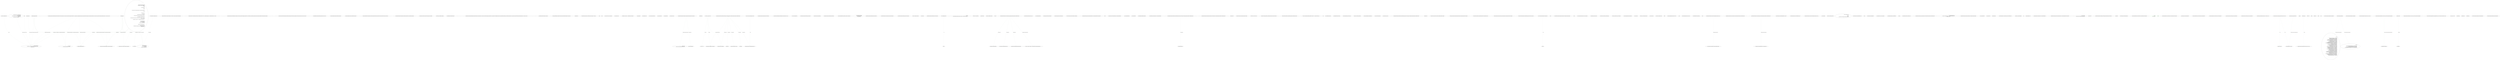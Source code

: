 digraph  {
n171 [label="Nancy.Diagnostics.DiagnosticsConfiguration", span=""];
n172 [label=diagnosticsRouteResolver, span=""];
n173 [label=serializer, span=""];
n0 [cluster="Nancy.Diagnostics.DiagnosticsHook.Enable(Nancy.Diagnostics.DiagnosticsConfiguration, Nancy.Bootstrapper.IPipelines, System.Collections.Generic.IEnumerable<Nancy.Diagnostics.IDiagnosticsProvider>, Nancy.IRootPathProvider, Nancy.Diagnostics.IRequestTracing, Nancy.Bootstrapper.NancyInternalConfiguration, Nancy.ModelBinding.IModelBinderLocator, System.Collections.Generic.IEnumerable<Nancy.Responses.Negotiation.IResponseProcessor>, Nancy.Culture.ICultureService)", label="Entry Nancy.Diagnostics.DiagnosticsHook.Enable(Nancy.Diagnostics.DiagnosticsConfiguration, Nancy.Bootstrapper.IPipelines, System.Collections.Generic.IEnumerable<Nancy.Diagnostics.IDiagnosticsProvider>, Nancy.IRootPathProvider, Nancy.Diagnostics.IRequestTracing, Nancy.Bootstrapper.NancyInternalConfiguration, Nancy.ModelBinding.IModelBinderLocator, System.Collections.Generic.IEnumerable<Nancy.Responses.Negotiation.IResponseProcessor>, Nancy.Culture.ICultureService)", span="29-29"];
n1 [cluster="Nancy.Diagnostics.DiagnosticsHook.Enable(Nancy.Diagnostics.DiagnosticsConfiguration, Nancy.Bootstrapper.IPipelines, System.Collections.Generic.IEnumerable<Nancy.Diagnostics.IDiagnosticsProvider>, Nancy.IRootPathProvider, Nancy.Diagnostics.IRequestTracing, Nancy.Bootstrapper.NancyInternalConfiguration, Nancy.ModelBinding.IModelBinderLocator, System.Collections.Generic.IEnumerable<Nancy.Responses.Negotiation.IResponseProcessor>, Nancy.Culture.ICultureService)", label="var diagnosticsModuleCatalog = new DiagnosticsModuleCatalog(providers, rootPathProvider, requestTracing, configuration, diagnosticsConfiguration)", span="31-31"];
n2 [cluster="Nancy.Diagnostics.DiagnosticsHook.Enable(Nancy.Diagnostics.DiagnosticsConfiguration, Nancy.Bootstrapper.IPipelines, System.Collections.Generic.IEnumerable<Nancy.Diagnostics.IDiagnosticsProvider>, Nancy.IRootPathProvider, Nancy.Diagnostics.IRequestTracing, Nancy.Bootstrapper.NancyInternalConfiguration, Nancy.ModelBinding.IModelBinderLocator, System.Collections.Generic.IEnumerable<Nancy.Responses.Negotiation.IResponseProcessor>, Nancy.Culture.ICultureService)", label="var diagnosticsRouteCache = new RouteCache(diagnosticsModuleCatalog, new DefaultNancyContextFactory(cultureService), new DefaultRouteSegmentExtractor(), new DefaultRouteDescriptionProvider(), cultureService)", span="33-33"];
n3 [cluster="Nancy.Diagnostics.DiagnosticsHook.Enable(Nancy.Diagnostics.DiagnosticsConfiguration, Nancy.Bootstrapper.IPipelines, System.Collections.Generic.IEnumerable<Nancy.Diagnostics.IDiagnosticsProvider>, Nancy.IRootPathProvider, Nancy.Diagnostics.IRequestTracing, Nancy.Bootstrapper.NancyInternalConfiguration, Nancy.ModelBinding.IModelBinderLocator, System.Collections.Generic.IEnumerable<Nancy.Responses.Negotiation.IResponseProcessor>, Nancy.Culture.ICultureService)", label="var diagnosticsRouteResolver = new DefaultRouteResolver(\r\n                diagnosticsModuleCatalog,\r\n                new DiagnosticsModuleBuilder(rootPathProvider, modelBinderLocator),\r\n                diagnosticsRouteCache,\r\n                new RouteResolverTrie(new TrieNodeFactory()))", span="35-39"];
n5 [cluster="Nancy.Diagnostics.DiagnosticsHook.Enable(Nancy.Diagnostics.DiagnosticsConfiguration, Nancy.Bootstrapper.IPipelines, System.Collections.Generic.IEnumerable<Nancy.Diagnostics.IDiagnosticsProvider>, Nancy.IRootPathProvider, Nancy.Diagnostics.IRequestTracing, Nancy.Bootstrapper.NancyInternalConfiguration, Nancy.ModelBinding.IModelBinderLocator, System.Collections.Generic.IEnumerable<Nancy.Responses.Negotiation.IResponseProcessor>, Nancy.Culture.ICultureService)", label="pipelines.BeforeRequest.AddItemToStartOfPipeline(\r\n                new PipelineItem<Func<NancyContext, Response>>(\r\n                    PipelineKey,\r\n                    ctx =>\r\n                    {\r\n                        if (!ctx.ControlPanelEnabled)\r\n                        {\r\n                            return null;\r\n                        }\r\n\r\n                        if (!ctx.Request.Path.StartsWith(diagnosticsConfiguration.Path, StringComparison.OrdinalIgnoreCase))\r\n                        {\r\n                            return null;\r\n                        }\r\n\r\n                        ctx.Items[ItemsKey] = true;\r\n\r\n                        var resourcePrefix =\r\n                            string.Concat(diagnosticsConfiguration.Path, ''/Resources/'');\r\n\r\n                        if (ctx.Request.Path.StartsWith(resourcePrefix, StringComparison.OrdinalIgnoreCase))\r\n                        {\r\n                            var resourceNamespace = ''Nancy.Diagnostics.Resources'';\r\n\r\n                            var path = Path.GetDirectoryName(ctx.Request.Url.Path.Replace(resourcePrefix, string.Empty)) ?? string.Empty;\r\n                            if (!string.IsNullOrEmpty(path))\r\n                            {\r\n                                resourceNamespace += string.Format(''.{0}'', path.Replace(Path.DirectorySeparatorChar, '.'));\r\n                            }\r\n\r\n                            return new EmbeddedFileResponse(\r\n                                typeof(DiagnosticsHook).Assembly,\r\n                                resourceNamespace,\r\n                                Path.GetFileName(ctx.Request.Url.Path));\r\n                        }\r\n\r\n                        RewriteDiagnosticsUrl(diagnosticsConfiguration, ctx);\r\n\r\n                        return diagnosticsConfiguration.Valid\r\n                                   ? ExecuteDiagnostics(ctx, diagnosticsRouteResolver, diagnosticsConfiguration, serializer)\r\n                                   : GetDiagnosticsHelpView(ctx);\r\n                    }))", span="43-84"];
n22 [cluster="lambda expression", label="!ctx.Request.Path.StartsWith(diagnosticsConfiguration.Path, StringComparison.OrdinalIgnoreCase)", span="53-53"];
n25 [cluster="lambda expression", label="var resourcePrefix =\r\n                            string.Concat(diagnosticsConfiguration.Path, ''/Resources/'')", span="60-61"];
n32 [cluster="lambda expression", label="RewriteDiagnosticsUrl(diagnosticsConfiguration, ctx)", span="79-79"];
n33 [cluster="lambda expression", label="return diagnosticsConfiguration.Valid\r\n                                   ? ExecuteDiagnostics(ctx, diagnosticsRouteResolver, diagnosticsConfiguration, serializer)\r\n                                   : GetDiagnosticsHelpView(ctx);", span="81-83"];
n7 [cluster="Nancy.Diagnostics.DiagnosticsModuleCatalog.DiagnosticsModuleCatalog(System.Collections.Generic.IEnumerable<Nancy.Diagnostics.IDiagnosticsProvider>, Nancy.IRootPathProvider, Nancy.Diagnostics.IRequestTracing, Nancy.Bootstrapper.NancyInternalConfiguration, Nancy.Diagnostics.DiagnosticsConfiguration)", label="Entry Nancy.Diagnostics.DiagnosticsModuleCatalog.DiagnosticsModuleCatalog(System.Collections.Generic.IEnumerable<Nancy.Diagnostics.IDiagnosticsProvider>, Nancy.IRootPathProvider, Nancy.Diagnostics.IRequestTracing, Nancy.Bootstrapper.NancyInternalConfiguration, Nancy.Diagnostics.DiagnosticsConfiguration)", span="14-14"];
n8 [cluster="Nancy.Routing.RouteCache.RouteCache(Nancy.INancyModuleCatalog, Nancy.INancyContextFactory, Nancy.Routing.IRouteSegmentExtractor, Nancy.Routing.IRouteDescriptionProvider, Nancy.Culture.ICultureService)", label="Entry Nancy.Routing.RouteCache.RouteCache(Nancy.INancyModuleCatalog, Nancy.INancyContextFactory, Nancy.Routing.IRouteSegmentExtractor, Nancy.Routing.IRouteDescriptionProvider, Nancy.Culture.ICultureService)", span="22-22"];
n9 [cluster="Nancy.DefaultNancyContextFactory.DefaultNancyContextFactory(Nancy.Culture.ICultureService)", label="Entry Nancy.DefaultNancyContextFactory.DefaultNancyContextFactory(Nancy.Culture.ICultureService)", span="11-11"];
n10 [cluster="Nancy.Routing.DefaultRouteSegmentExtractor.DefaultRouteSegmentExtractor()", label="Entry Nancy.Routing.DefaultRouteSegmentExtractor.DefaultRouteSegmentExtractor()", span="7-7"];
n11 [cluster="Nancy.Routing.DefaultRouteDescriptionProvider.DefaultRouteDescriptionProvider()", label="Entry Nancy.Routing.DefaultRouteDescriptionProvider.DefaultRouteDescriptionProvider()", span="11-11"];
n4 [cluster="Nancy.Diagnostics.DiagnosticsHook.Enable(Nancy.Diagnostics.DiagnosticsConfiguration, Nancy.Bootstrapper.IPipelines, System.Collections.Generic.IEnumerable<Nancy.Diagnostics.IDiagnosticsProvider>, Nancy.IRootPathProvider, Nancy.Diagnostics.IRequestTracing, Nancy.Bootstrapper.NancyInternalConfiguration, Nancy.ModelBinding.IModelBinderLocator, System.Collections.Generic.IEnumerable<Nancy.Responses.Negotiation.IResponseProcessor>, Nancy.Culture.ICultureService)", label="var serializer = new DefaultObjectSerializer()", span="41-41"];
n12 [cluster="Nancy.Routing.DefaultRouteResolver.DefaultRouteResolver(Nancy.INancyModuleCatalog, Nancy.Routing.INancyModuleBuilder, Nancy.Routing.IRouteCache, Nancy.Routing.Trie.IRouteResolverTrie)", label="Entry Nancy.Routing.DefaultRouteResolver.DefaultRouteResolver(Nancy.INancyModuleCatalog, Nancy.Routing.INancyModuleBuilder, Nancy.Routing.IRouteCache, Nancy.Routing.Trie.IRouteResolverTrie)", span="30-30"];
n13 [cluster="Nancy.Diagnostics.DiagnosticsModuleBuilder.DiagnosticsModuleBuilder(Nancy.IRootPathProvider, Nancy.ModelBinding.IModelBinderLocator)", label="Entry Nancy.Diagnostics.DiagnosticsModuleBuilder.DiagnosticsModuleBuilder(Nancy.IRootPathProvider, Nancy.ModelBinding.IModelBinderLocator)", span="14-14"];
n14 [cluster="Nancy.Routing.Trie.RouteResolverTrie.RouteResolverTrie(Nancy.Routing.Trie.ITrieNodeFactory)", label="Entry Nancy.Routing.Trie.RouteResolverTrie.RouteResolverTrie(Nancy.Routing.Trie.ITrieNodeFactory)", span="19-19"];
n15 [cluster="Nancy.Routing.Trie.TrieNodeFactory.TrieNodeFactory()", label="Entry Nancy.Routing.Trie.TrieNodeFactory.TrieNodeFactory()", span="8-8"];
n16 [cluster="Nancy.DefaultObjectSerializer.DefaultObjectSerializer()", label="Entry Nancy.DefaultObjectSerializer.DefaultObjectSerializer()", span="7-7"];
n6 [cluster="Nancy.Diagnostics.DiagnosticsHook.Enable(Nancy.Diagnostics.DiagnosticsConfiguration, Nancy.Bootstrapper.IPipelines, System.Collections.Generic.IEnumerable<Nancy.Diagnostics.IDiagnosticsProvider>, Nancy.IRootPathProvider, Nancy.Diagnostics.IRequestTracing, Nancy.Bootstrapper.NancyInternalConfiguration, Nancy.ModelBinding.IModelBinderLocator, System.Collections.Generic.IEnumerable<Nancy.Responses.Negotiation.IResponseProcessor>, Nancy.Culture.ICultureService)", label="Exit Nancy.Diagnostics.DiagnosticsHook.Enable(Nancy.Diagnostics.DiagnosticsConfiguration, Nancy.Bootstrapper.IPipelines, System.Collections.Generic.IEnumerable<Nancy.Diagnostics.IDiagnosticsProvider>, Nancy.IRootPathProvider, Nancy.Diagnostics.IRequestTracing, Nancy.Bootstrapper.NancyInternalConfiguration, Nancy.ModelBinding.IModelBinderLocator, System.Collections.Generic.IEnumerable<Nancy.Responses.Negotiation.IResponseProcessor>, Nancy.Culture.ICultureService)", span="29-29"];
n17 [cluster="Nancy.PipelineItem<TDelegate>.PipelineItem(string, TDelegate)", label="Entry Nancy.PipelineItem<TDelegate>.PipelineItem(string, TDelegate)", span="8-8"];
n18 [cluster="Nancy.AsyncNamedPipelineBase<TAsyncDelegate, TSyncDelegate>.AddItemToStartOfPipeline(Nancy.PipelineItem<TSyncDelegate>, bool)", label="Entry Nancy.AsyncNamedPipelineBase<TAsyncDelegate, TSyncDelegate>.AddItemToStartOfPipeline(Nancy.PipelineItem<TSyncDelegate>, bool)", span="78-78"];
n20 [cluster="lambda expression", label="!ctx.ControlPanelEnabled", span="48-48"];
n24 [cluster="lambda expression", label="ctx.Items[ItemsKey] = true", span="58-58"];
n26 [cluster="lambda expression", label="ctx.Request.Path.StartsWith(resourcePrefix, StringComparison.OrdinalIgnoreCase)", span="63-63"];
n28 [cluster="lambda expression", label="var path = Path.GetDirectoryName(ctx.Request.Url.Path.Replace(resourcePrefix, string.Empty)) ?? string.Empty", span="67-67"];
n31 [cluster="lambda expression", label="return new EmbeddedFileResponse(\r\n                                typeof(DiagnosticsHook).Assembly,\r\n                                resourceNamespace,\r\n                                Path.GetFileName(ctx.Request.Url.Path));", span="73-76"];
n19 [cluster="lambda expression", label="Entry lambda expression", span="46-84"];
n21 [cluster="lambda expression", label="return null;", span="50-50"];
n23 [cluster="lambda expression", label="return null;", span="55-55"];
n35 [cluster="string.StartsWith(string, System.StringComparison)", label="Entry string.StartsWith(string, System.StringComparison)", span="0-0"];
n36 [cluster="string.Concat(string, string)", label="Entry string.Concat(string, string)", span="0-0"];
n27 [cluster="lambda expression", label="var resourceNamespace = ''Nancy.Diagnostics.Resources''", span="65-65"];
n30 [cluster="lambda expression", label="resourceNamespace += string.Format(''.{0}'', path.Replace(Path.DirectorySeparatorChar, '.'))", span="70-70"];
n29 [cluster="lambda expression", label="!string.IsNullOrEmpty(path)", span="68-68"];
n37 [cluster="string.Replace(string, string)", label="Entry string.Replace(string, string)", span="0-0"];
n38 [cluster="System.IO.Path.GetDirectoryName(string)", label="Entry System.IO.Path.GetDirectoryName(string)", span="0-0"];
n39 [cluster="string.IsNullOrEmpty(string)", label="Entry string.IsNullOrEmpty(string)", span="0-0"];
n40 [cluster="string.Replace(char, char)", label="Entry string.Replace(char, char)", span="0-0"];
n41 [cluster="string.Format(string, object)", label="Entry string.Format(string, object)", span="0-0"];
n44 [cluster="Nancy.Diagnostics.DiagnosticsHook.RewriteDiagnosticsUrl(Nancy.Diagnostics.DiagnosticsConfiguration, Nancy.NancyContext)", label="Entry Nancy.Diagnostics.DiagnosticsHook.RewriteDiagnosticsUrl(Nancy.Diagnostics.DiagnosticsConfiguration, Nancy.NancyContext)", span="259-259"];
n34 [cluster="lambda expression", label="Exit lambda expression", span="46-84"];
n45 [cluster="Nancy.Diagnostics.DiagnosticsHook.ExecuteDiagnostics(Nancy.NancyContext, Nancy.Routing.IRouteResolver, Nancy.Diagnostics.DiagnosticsConfiguration, Nancy.DefaultObjectSerializer)", label="Entry Nancy.Diagnostics.DiagnosticsHook.ExecuteDiagnostics(Nancy.NancyContext, Nancy.Routing.IRouteResolver, Nancy.Diagnostics.DiagnosticsConfiguration, Nancy.DefaultObjectSerializer)", span="106-106"];
n46 [cluster="Nancy.Diagnostics.DiagnosticsHook.GetDiagnosticsHelpView(Nancy.NancyContext)", label="Entry Nancy.Diagnostics.DiagnosticsHook.GetDiagnosticsHelpView(Nancy.NancyContext)", span="92-92"];
n42 [cluster="Nancy.Responses.EmbeddedFileResponse.EmbeddedFileResponse(System.Reflection.Assembly, string, string)", label="Entry Nancy.Responses.EmbeddedFileResponse.EmbeddedFileResponse(System.Reflection.Assembly, string, string)", span="18-18"];
n43 [cluster="System.IO.Path.GetFileName(string)", label="Entry System.IO.Path.GetFileName(string)", span="0-0"];
n47 [cluster="Nancy.Diagnostics.DiagnosticsHook.Disable(Nancy.Bootstrapper.IPipelines)", label="Entry Nancy.Diagnostics.DiagnosticsHook.Disable(Nancy.Bootstrapper.IPipelines)", span="87-87"];
n48 [cluster="Nancy.Diagnostics.DiagnosticsHook.Disable(Nancy.Bootstrapper.IPipelines)", label="pipelines.BeforeRequest.RemoveByName(PipelineKey)", span="89-89"];
n49 [cluster="Nancy.Diagnostics.DiagnosticsHook.Disable(Nancy.Bootstrapper.IPipelines)", label="Exit Nancy.Diagnostics.DiagnosticsHook.Disable(Nancy.Bootstrapper.IPipelines)", span="87-87"];
n50 [cluster="Nancy.AsyncNamedPipelineBase<TAsyncDelegate, TSyncDelegate>.RemoveByName(string)", label="Entry Nancy.AsyncNamedPipelineBase<TAsyncDelegate, TSyncDelegate>.RemoveByName(string)", span="306-306"];
n51 [cluster="Nancy.Diagnostics.DiagnosticsHook.GetDiagnosticsHelpView(Nancy.NancyContext)", label="return (StaticConfiguration.IsRunningDebug)\r\n                       ? new DiagnosticsViewRenderer(ctx)[''help'']\r\n                       : HttpStatusCode.NotFound;", span="94-96"];
n52 [cluster="Nancy.Diagnostics.DiagnosticsHook.GetDiagnosticsHelpView(Nancy.NancyContext)", label="Exit Nancy.Diagnostics.DiagnosticsHook.GetDiagnosticsHelpView(Nancy.NancyContext)", span="92-92"];
n53 [cluster="Nancy.Diagnostics.DiagnosticsViewRenderer.DiagnosticsViewRenderer(Nancy.NancyContext)", label="Entry Nancy.Diagnostics.DiagnosticsViewRenderer.DiagnosticsViewRenderer(Nancy.NancyContext)", span="18-18"];
n54 [cluster="Nancy.Diagnostics.DiagnosticsHook.GetDiagnosticsLoginView(Nancy.NancyContext)", label="Entry Nancy.Diagnostics.DiagnosticsHook.GetDiagnosticsLoginView(Nancy.NancyContext)", span="99-99"];
n55 [cluster="Nancy.Diagnostics.DiagnosticsHook.GetDiagnosticsLoginView(Nancy.NancyContext)", label="var renderer = new DiagnosticsViewRenderer(ctx)", span="101-101"];
n56 [cluster="Nancy.Diagnostics.DiagnosticsHook.GetDiagnosticsLoginView(Nancy.NancyContext)", label="return renderer[''login''];", span="103-103"];
n57 [cluster="Nancy.Diagnostics.DiagnosticsHook.GetDiagnosticsLoginView(Nancy.NancyContext)", label="Exit Nancy.Diagnostics.DiagnosticsHook.GetDiagnosticsLoginView(Nancy.NancyContext)", span="99-99"];
n58 [cluster="Nancy.Diagnostics.DiagnosticsHook.ExecuteDiagnostics(Nancy.NancyContext, Nancy.Routing.IRouteResolver, Nancy.Diagnostics.DiagnosticsConfiguration, Nancy.DefaultObjectSerializer)", label="var session = GetSession(ctx, diagnosticsConfiguration, serializer)", span="108-108"];
n60 [cluster="Nancy.Diagnostics.DiagnosticsHook.ExecuteDiagnostics(Nancy.NancyContext, Nancy.Routing.IRouteResolver, Nancy.Diagnostics.DiagnosticsConfiguration, Nancy.DefaultObjectSerializer)", label="var view = GetDiagnosticsLoginView(ctx)", span="112-112"];
n61 [cluster="Nancy.Diagnostics.DiagnosticsHook.ExecuteDiagnostics(Nancy.NancyContext, Nancy.Routing.IRouteResolver, Nancy.Diagnostics.DiagnosticsConfiguration, Nancy.DefaultObjectSerializer)", label="view.AddCookie(\r\n                    new NancyCookie(diagnosticsConfiguration.CookieName, String.Empty, true) { Expires = DateTime.Now.AddDays(-1) })", span="114-115"];
n63 [cluster="Nancy.Diagnostics.DiagnosticsHook.ExecuteDiagnostics(Nancy.NancyContext, Nancy.Routing.IRouteResolver, Nancy.Diagnostics.DiagnosticsConfiguration, Nancy.DefaultObjectSerializer)", label="var resolveResult = routeResolver.Resolve(ctx)", span="120-120"];
n64 [cluster="Nancy.Diagnostics.DiagnosticsHook.ExecuteDiagnostics(Nancy.NancyContext, Nancy.Routing.IRouteResolver, Nancy.Diagnostics.DiagnosticsConfiguration, Nancy.DefaultObjectSerializer)", label="ctx.Parameters = resolveResult.Parameters", span="122-122"];
n65 [cluster="Nancy.Diagnostics.DiagnosticsHook.ExecuteDiagnostics(Nancy.NancyContext, Nancy.Routing.IRouteResolver, Nancy.Diagnostics.DiagnosticsConfiguration, Nancy.DefaultObjectSerializer)", label="ExecuteRoutePreReq(ctx, CancellationToken, resolveResult.Before)", span="123-123"];
n66 [cluster="Nancy.Diagnostics.DiagnosticsHook.ExecuteDiagnostics(Nancy.NancyContext, Nancy.Routing.IRouteResolver, Nancy.Diagnostics.DiagnosticsConfiguration, Nancy.DefaultObjectSerializer)", label="ctx.Response == null", span="125-125"];
n69 [cluster="Nancy.Diagnostics.DiagnosticsHook.ExecuteDiagnostics(Nancy.NancyContext, Nancy.Routing.IRouteResolver, Nancy.Diagnostics.DiagnosticsConfiguration, Nancy.DefaultObjectSerializer)", label="ctx.Response = task.Result", span="130-130"];
n70 [cluster="Nancy.Diagnostics.DiagnosticsHook.ExecuteDiagnostics(Nancy.NancyContext, Nancy.Routing.IRouteResolver, Nancy.Diagnostics.DiagnosticsConfiguration, Nancy.DefaultObjectSerializer)", label="ctx.Request.Method.ToUpperInvariant() == ''HEAD''", span="133-133"];
n71 [cluster="Nancy.Diagnostics.DiagnosticsHook.ExecuteDiagnostics(Nancy.NancyContext, Nancy.Routing.IRouteResolver, Nancy.Diagnostics.DiagnosticsConfiguration, Nancy.DefaultObjectSerializer)", label="ctx.Response = new HeadResponse(ctx.Response)", span="135-135"];
n73 [cluster="Nancy.Diagnostics.DiagnosticsHook.ExecuteDiagnostics(Nancy.NancyContext, Nancy.Routing.IRouteResolver, Nancy.Diagnostics.DiagnosticsConfiguration, Nancy.DefaultObjectSerializer)", label="resolveResult.After.Invoke(ctx, CancellationToken)", span="140-140"];
n74 [cluster="Nancy.Diagnostics.DiagnosticsHook.ExecuteDiagnostics(Nancy.NancyContext, Nancy.Routing.IRouteResolver, Nancy.Diagnostics.DiagnosticsConfiguration, Nancy.DefaultObjectSerializer)", label="AddUpdateSessionCookie(session, ctx, diagnosticsConfiguration, serializer)", span="143-143"];
n75 [cluster="Nancy.Diagnostics.DiagnosticsHook.ExecuteDiagnostics(Nancy.NancyContext, Nancy.Routing.IRouteResolver, Nancy.Diagnostics.DiagnosticsConfiguration, Nancy.DefaultObjectSerializer)", label="return ctx.Response;", span="145-145"];
n59 [cluster="Nancy.Diagnostics.DiagnosticsHook.ExecuteDiagnostics(Nancy.NancyContext, Nancy.Routing.IRouteResolver, Nancy.Diagnostics.DiagnosticsConfiguration, Nancy.DefaultObjectSerializer)", label="session == null", span="110-110"];
n77 [cluster="Nancy.Diagnostics.DiagnosticsHook.GetSession(Nancy.NancyContext, Nancy.Diagnostics.DiagnosticsConfiguration, Nancy.DefaultObjectSerializer)", label="Entry Nancy.Diagnostics.DiagnosticsHook.GetSession(Nancy.NancyContext, Nancy.Diagnostics.DiagnosticsConfiguration, Nancy.DefaultObjectSerializer)", span="167-167"];
n62 [cluster="Nancy.Diagnostics.DiagnosticsHook.ExecuteDiagnostics(Nancy.NancyContext, Nancy.Routing.IRouteResolver, Nancy.Diagnostics.DiagnosticsConfiguration, Nancy.DefaultObjectSerializer)", label="return view;", span="117-117"];
n78 [cluster="Nancy.Cookies.NancyCookie.NancyCookie(string, string, bool)", label="Entry Nancy.Cookies.NancyCookie.NancyCookie(string, string, bool)", span="15-15"];
n79 [cluster="System.DateTime.AddDays(double)", label="Entry System.DateTime.AddDays(double)", span="0-0"];
n80 [cluster="Nancy.Response.AddCookie(Nancy.Cookies.INancyCookie)", label="Entry Nancy.Response.AddCookie(Nancy.Cookies.INancyCookie)", span="113-113"];
n81 [cluster="Nancy.Routing.IRouteResolver.Resolve(Nancy.NancyContext)", label="Entry Nancy.Routing.IRouteResolver.Resolve(Nancy.NancyContext)", span="12-12"];
n67 [cluster="Nancy.Diagnostics.DiagnosticsHook.ExecuteDiagnostics(Nancy.NancyContext, Nancy.Routing.IRouteResolver, Nancy.Diagnostics.DiagnosticsConfiguration, Nancy.DefaultObjectSerializer)", label="var task = resolveResult.Route.Invoke(resolveResult.Parameters, CancellationToken)", span="128-128"];
n72 [cluster="Nancy.Diagnostics.DiagnosticsHook.ExecuteDiagnostics(Nancy.NancyContext, Nancy.Routing.IRouteResolver, Nancy.Diagnostics.DiagnosticsConfiguration, Nancy.DefaultObjectSerializer)", label="resolveResult.After != null", span="138-138"];
n82 [cluster="Nancy.Diagnostics.DiagnosticsHook.ExecuteRoutePreReq(Nancy.NancyContext, System.Threading.CancellationToken, Nancy.BeforePipeline)", label="Entry Nancy.Diagnostics.DiagnosticsHook.ExecuteRoutePreReq(Nancy.NancyContext, System.Threading.CancellationToken, Nancy.BeforePipeline)", span="244-244"];
n68 [cluster="Nancy.Diagnostics.DiagnosticsHook.ExecuteDiagnostics(Nancy.NancyContext, Nancy.Routing.IRouteResolver, Nancy.Diagnostics.DiagnosticsConfiguration, Nancy.DefaultObjectSerializer)", label="task.Wait()", span="129-129"];
n83 [cluster="Nancy.Routing.Route.Invoke(Nancy.DynamicDictionary, System.Threading.CancellationToken)", label="Entry Nancy.Routing.Route.Invoke(Nancy.DynamicDictionary, System.Threading.CancellationToken)", span="57-57"];
n84 [cluster="System.Threading.Tasks.Task.Wait()", label="Entry System.Threading.Tasks.Task.Wait()", span="0-0"];
n85 [cluster="string.ToUpperInvariant()", label="Entry string.ToUpperInvariant()", span="0-0"];
n86 [cluster="Nancy.HeadResponse.HeadResponse(Nancy.Response)", label="Entry Nancy.HeadResponse.HeadResponse(Nancy.Response)", span="19-19"];
n87 [cluster="Nancy.AfterPipeline.Invoke(Nancy.NancyContext, System.Threading.CancellationToken)", label="Entry Nancy.AfterPipeline.Invoke(Nancy.NancyContext, System.Threading.CancellationToken)", span="61-61"];
n88 [cluster="Nancy.Diagnostics.DiagnosticsHook.AddUpdateSessionCookie(Nancy.Diagnostics.DiagnosticsSession, Nancy.NancyContext, Nancy.Diagnostics.DiagnosticsConfiguration, Nancy.DefaultObjectSerializer)", label="Entry Nancy.Diagnostics.DiagnosticsHook.AddUpdateSessionCookie(Nancy.Diagnostics.DiagnosticsSession, Nancy.NancyContext, Nancy.Diagnostics.DiagnosticsConfiguration, Nancy.DefaultObjectSerializer)", span="148-148"];
n76 [cluster="Nancy.Diagnostics.DiagnosticsHook.ExecuteDiagnostics(Nancy.NancyContext, Nancy.Routing.IRouteResolver, Nancy.Diagnostics.DiagnosticsConfiguration, Nancy.DefaultObjectSerializer)", label="Exit Nancy.Diagnostics.DiagnosticsHook.ExecuteDiagnostics(Nancy.NancyContext, Nancy.Routing.IRouteResolver, Nancy.Diagnostics.DiagnosticsConfiguration, Nancy.DefaultObjectSerializer)", span="106-106"];
n89 [cluster="Nancy.Diagnostics.DiagnosticsHook.AddUpdateSessionCookie(Nancy.Diagnostics.DiagnosticsSession, Nancy.NancyContext, Nancy.Diagnostics.DiagnosticsConfiguration, Nancy.DefaultObjectSerializer)", label="context.Response == null", span="150-150"];
n91 [cluster="Nancy.Diagnostics.DiagnosticsHook.AddUpdateSessionCookie(Nancy.Diagnostics.DiagnosticsSession, Nancy.NancyContext, Nancy.Diagnostics.DiagnosticsConfiguration, Nancy.DefaultObjectSerializer)", label="session.Expiry = DateTime.Now.AddMinutes(diagnosticsConfiguration.SlidingTimeout)", span="155-155"];
n92 [cluster="Nancy.Diagnostics.DiagnosticsHook.AddUpdateSessionCookie(Nancy.Diagnostics.DiagnosticsSession, Nancy.NancyContext, Nancy.Diagnostics.DiagnosticsConfiguration, Nancy.DefaultObjectSerializer)", label="var serializedSession = serializer.Serialize(session)", span="156-156"];
n93 [cluster="Nancy.Diagnostics.DiagnosticsHook.AddUpdateSessionCookie(Nancy.Diagnostics.DiagnosticsSession, Nancy.NancyContext, Nancy.Diagnostics.DiagnosticsConfiguration, Nancy.DefaultObjectSerializer)", label="var encryptedSession = diagnosticsConfiguration.CryptographyConfiguration.EncryptionProvider.Encrypt(serializedSession)", span="158-158"];
n94 [cluster="Nancy.Diagnostics.DiagnosticsHook.AddUpdateSessionCookie(Nancy.Diagnostics.DiagnosticsSession, Nancy.NancyContext, Nancy.Diagnostics.DiagnosticsConfiguration, Nancy.DefaultObjectSerializer)", label="var hmacBytes = diagnosticsConfiguration.CryptographyConfiguration.HmacProvider.GenerateHmac(encryptedSession)", span="159-159"];
n96 [cluster="Nancy.Diagnostics.DiagnosticsHook.AddUpdateSessionCookie(Nancy.Diagnostics.DiagnosticsSession, Nancy.NancyContext, Nancy.Diagnostics.DiagnosticsConfiguration, Nancy.DefaultObjectSerializer)", label="var cookie = new NancyCookie(diagnosticsConfiguration.CookieName, String.Format(''{1}{0}'', encryptedSession, hmacString), true)", span="162-162"];
n97 [cluster="Nancy.Diagnostics.DiagnosticsHook.AddUpdateSessionCookie(Nancy.Diagnostics.DiagnosticsSession, Nancy.NancyContext, Nancy.Diagnostics.DiagnosticsConfiguration, Nancy.DefaultObjectSerializer)", label="context.Response.AddCookie(cookie)", span="164-164"];
n90 [cluster="Nancy.Diagnostics.DiagnosticsHook.AddUpdateSessionCookie(Nancy.Diagnostics.DiagnosticsSession, Nancy.NancyContext, Nancy.Diagnostics.DiagnosticsConfiguration, Nancy.DefaultObjectSerializer)", label="return;", span="152-152"];
n99 [cluster="System.DateTime.AddMinutes(double)", label="Entry System.DateTime.AddMinutes(double)", span="0-0"];
n100 [cluster="Nancy.DefaultObjectSerializer.Serialize(object)", label="Entry Nancy.DefaultObjectSerializer.Serialize(object)", span="14-14"];
n101 [cluster="Nancy.Cryptography.IEncryptionProvider.Encrypt(string)", label="Entry Nancy.Cryptography.IEncryptionProvider.Encrypt(string)", span="12-12"];
n95 [cluster="Nancy.Diagnostics.DiagnosticsHook.AddUpdateSessionCookie(Nancy.Diagnostics.DiagnosticsSession, Nancy.NancyContext, Nancy.Diagnostics.DiagnosticsConfiguration, Nancy.DefaultObjectSerializer)", label="var hmacString = Convert.ToBase64String(hmacBytes)", span="160-160"];
n102 [cluster="Nancy.Cryptography.IHmacProvider.GenerateHmac(string)", label="Entry Nancy.Cryptography.IHmacProvider.GenerateHmac(string)", span="17-17"];
n103 [cluster="System.Convert.ToBase64String(byte[])", label="Entry System.Convert.ToBase64String(byte[])", span="0-0"];
n104 [cluster="string.Format(string, object, object)", label="Entry string.Format(string, object, object)", span="0-0"];
n98 [cluster="Nancy.Diagnostics.DiagnosticsHook.AddUpdateSessionCookie(Nancy.Diagnostics.DiagnosticsSession, Nancy.NancyContext, Nancy.Diagnostics.DiagnosticsConfiguration, Nancy.DefaultObjectSerializer)", label="Exit Nancy.Diagnostics.DiagnosticsHook.AddUpdateSessionCookie(Nancy.Diagnostics.DiagnosticsSession, Nancy.NancyContext, Nancy.Diagnostics.DiagnosticsConfiguration, Nancy.DefaultObjectSerializer)", span="148-148"];
n105 [cluster="Nancy.Diagnostics.DiagnosticsHook.GetSession(Nancy.NancyContext, Nancy.Diagnostics.DiagnosticsConfiguration, Nancy.DefaultObjectSerializer)", label="context.Request == null", span="169-169"];
n107 [cluster="Nancy.Diagnostics.DiagnosticsHook.GetSession(Nancy.NancyContext, Nancy.Diagnostics.DiagnosticsConfiguration, Nancy.DefaultObjectSerializer)", label="IsLoginRequest(context, diagnosticsConfiguration)", span="174-174"];
n108 [cluster="Nancy.Diagnostics.DiagnosticsHook.GetSession(Nancy.NancyContext, Nancy.Diagnostics.DiagnosticsConfiguration, Nancy.DefaultObjectSerializer)", label="return ProcessLogin(context, diagnosticsConfiguration, serializer);", span="176-176"];
n109 [cluster="Nancy.Diagnostics.DiagnosticsHook.GetSession(Nancy.NancyContext, Nancy.Diagnostics.DiagnosticsConfiguration, Nancy.DefaultObjectSerializer)", label="!context.Request.Cookies.ContainsKey(diagnosticsConfiguration.CookieName)", span="179-179"];
n111 [cluster="Nancy.Diagnostics.DiagnosticsHook.GetSession(Nancy.NancyContext, Nancy.Diagnostics.DiagnosticsConfiguration, Nancy.DefaultObjectSerializer)", label="var encryptedValue = HttpUtility.UrlDecode(context.Request.Cookies[diagnosticsConfiguration.CookieName])", span="184-184"];
n112 [cluster="Nancy.Diagnostics.DiagnosticsHook.GetSession(Nancy.NancyContext, Nancy.Diagnostics.DiagnosticsConfiguration, Nancy.DefaultObjectSerializer)", label="var hmacStringLength = Base64Helpers.GetBase64Length(diagnosticsConfiguration.CryptographyConfiguration.HmacProvider.HmacLength)", span="185-185"];
n116 [cluster="Nancy.Diagnostics.DiagnosticsHook.GetSession(Nancy.NancyContext, Nancy.Diagnostics.DiagnosticsConfiguration, Nancy.DefaultObjectSerializer)", label="var newHmac = diagnosticsConfiguration.CryptographyConfiguration.HmacProvider.GenerateHmac(encryptedSession)", span="190-190"];
n117 [cluster="Nancy.Diagnostics.DiagnosticsHook.GetSession(Nancy.NancyContext, Nancy.Diagnostics.DiagnosticsConfiguration, Nancy.DefaultObjectSerializer)", label="var hmacValid = HmacComparer.Compare(newHmac, hmacBytes, diagnosticsConfiguration.CryptographyConfiguration.HmacProvider.HmacLength)", span="191-191"];
n120 [cluster="Nancy.Diagnostics.DiagnosticsHook.GetSession(Nancy.NancyContext, Nancy.Diagnostics.DiagnosticsConfiguration, Nancy.DefaultObjectSerializer)", label="var decryptedValue = diagnosticsConfiguration.CryptographyConfiguration.EncryptionProvider.Decrypt(encryptedSession)", span="198-198"];
n121 [cluster="Nancy.Diagnostics.DiagnosticsHook.GetSession(Nancy.NancyContext, Nancy.Diagnostics.DiagnosticsConfiguration, Nancy.DefaultObjectSerializer)", label="var session = serializer.Deserialize(decryptedValue) as DiagnosticsSession", span="199-199"];
n122 [cluster="Nancy.Diagnostics.DiagnosticsHook.GetSession(Nancy.NancyContext, Nancy.Diagnostics.DiagnosticsConfiguration, Nancy.DefaultObjectSerializer)", label="session == null || session.Expiry < DateTime.Now || !SessionPasswordValid(session, diagnosticsConfiguration.Password)", span="201-201"];
n106 [cluster="Nancy.Diagnostics.DiagnosticsHook.GetSession(Nancy.NancyContext, Nancy.Diagnostics.DiagnosticsConfiguration, Nancy.DefaultObjectSerializer)", label="return null;", span="171-171"];
n126 [cluster="Nancy.Diagnostics.DiagnosticsHook.IsLoginRequest(Nancy.NancyContext, Nancy.Diagnostics.DiagnosticsConfiguration)", label="Entry Nancy.Diagnostics.DiagnosticsHook.IsLoginRequest(Nancy.NancyContext, Nancy.Diagnostics.DiagnosticsConfiguration)", span="237-237"];
n110 [cluster="Nancy.Diagnostics.DiagnosticsHook.GetSession(Nancy.NancyContext, Nancy.Diagnostics.DiagnosticsConfiguration, Nancy.DefaultObjectSerializer)", label="return null;", span="181-181"];
n128 [cluster="System.Collections.Generic.IDictionary<TKey, TValue>.ContainsKey(TKey)", label="Entry System.Collections.Generic.IDictionary<TKey, TValue>.ContainsKey(TKey)", span="0-0"];
n129 [cluster="Nancy.Helpers.HttpUtility.UrlDecode(string)", label="Entry Nancy.Helpers.HttpUtility.UrlDecode(string)", span="108-108"];
n113 [cluster="Nancy.Diagnostics.DiagnosticsHook.GetSession(Nancy.NancyContext, Nancy.Diagnostics.DiagnosticsConfiguration, Nancy.DefaultObjectSerializer)", label="var encryptedSession = encryptedValue.Substring(hmacStringLength)", span="186-186"];
n114 [cluster="Nancy.Diagnostics.DiagnosticsHook.GetSession(Nancy.NancyContext, Nancy.Diagnostics.DiagnosticsConfiguration, Nancy.DefaultObjectSerializer)", label="var hmacString = encryptedValue.Substring(0, hmacStringLength)", span="187-187"];
n130 [cluster="Nancy.Cryptography.Base64Helpers.GetBase64Length(int)", label="Entry Nancy.Cryptography.Base64Helpers.GetBase64Length(int)", span="11-11"];
n131 [cluster="string.Substring(int)", label="Entry string.Substring(int)", span="0-0"];
n115 [cluster="Nancy.Diagnostics.DiagnosticsHook.GetSession(Nancy.NancyContext, Nancy.Diagnostics.DiagnosticsConfiguration, Nancy.DefaultObjectSerializer)", label="var hmacBytes = Convert.FromBase64String(hmacString)", span="189-189"];
n132 [cluster="string.Substring(int, int)", label="Entry string.Substring(int, int)", span="0-0"];
n133 [cluster="System.Convert.FromBase64String(string)", label="Entry System.Convert.FromBase64String(string)", span="0-0"];
n118 [cluster="Nancy.Diagnostics.DiagnosticsHook.GetSession(Nancy.NancyContext, Nancy.Diagnostics.DiagnosticsConfiguration, Nancy.DefaultObjectSerializer)", label="!hmacValid", span="193-193"];
n134 [cluster="Nancy.Cryptography.HmacComparer.Compare(byte[], byte[], int)", label="Entry Nancy.Cryptography.HmacComparer.Compare(byte[], byte[], int)", span="15-15"];
n119 [cluster="Nancy.Diagnostics.DiagnosticsHook.GetSession(Nancy.NancyContext, Nancy.Diagnostics.DiagnosticsConfiguration, Nancy.DefaultObjectSerializer)", label="return null;", span="195-195"];
n135 [cluster="Nancy.Cryptography.IEncryptionProvider.Decrypt(string)", label="Entry Nancy.Cryptography.IEncryptionProvider.Decrypt(string)", span="19-19"];
n136 [cluster="Nancy.DefaultObjectSerializer.Deserialize(string)", label="Entry Nancy.DefaultObjectSerializer.Deserialize(string)", span="38-38"];
n124 [cluster="Nancy.Diagnostics.DiagnosticsHook.GetSession(Nancy.NancyContext, Nancy.Diagnostics.DiagnosticsConfiguration, Nancy.DefaultObjectSerializer)", label="return session;", span="206-206"];
n123 [cluster="Nancy.Diagnostics.DiagnosticsHook.GetSession(Nancy.NancyContext, Nancy.Diagnostics.DiagnosticsConfiguration, Nancy.DefaultObjectSerializer)", label="return null;", span="203-203"];
n137 [cluster="Nancy.Diagnostics.DiagnosticsHook.SessionPasswordValid(Nancy.Diagnostics.DiagnosticsSession, string)", label="Entry Nancy.Diagnostics.DiagnosticsHook.SessionPasswordValid(Nancy.Diagnostics.DiagnosticsSession, string)", span="209-209"];
n125 [cluster="Nancy.Diagnostics.DiagnosticsHook.GetSession(Nancy.NancyContext, Nancy.Diagnostics.DiagnosticsConfiguration, Nancy.DefaultObjectSerializer)", label="Exit Nancy.Diagnostics.DiagnosticsHook.GetSession(Nancy.NancyContext, Nancy.Diagnostics.DiagnosticsConfiguration, Nancy.DefaultObjectSerializer)", span="167-167"];
n127 [cluster="Nancy.Diagnostics.DiagnosticsHook.ProcessLogin(Nancy.NancyContext, Nancy.Diagnostics.DiagnosticsConfiguration, Nancy.DefaultObjectSerializer)", label="Entry Nancy.Diagnostics.DiagnosticsHook.ProcessLogin(Nancy.NancyContext, Nancy.Diagnostics.DiagnosticsConfiguration, Nancy.DefaultObjectSerializer)", span="216-216"];
n138 [cluster="Nancy.Diagnostics.DiagnosticsHook.SessionPasswordValid(Nancy.Diagnostics.DiagnosticsSession, string)", label="var newHash = DiagnosticsSession.GenerateSaltedHash(realPassword, session.Salt)", span="211-211"];
n139 [cluster="Nancy.Diagnostics.DiagnosticsHook.SessionPasswordValid(Nancy.Diagnostics.DiagnosticsSession, string)", label="return (newHash.Length == session.Hash.Length && newHash.SequenceEqual(session.Hash));", span="213-213"];
n141 [cluster="Nancy.Diagnostics.DiagnosticsSession.GenerateSaltedHash(string, byte[])", label="Entry Nancy.Diagnostics.DiagnosticsSession.GenerateSaltedHash(string, byte[])", span="44-44"];
n140 [cluster="Nancy.Diagnostics.DiagnosticsHook.SessionPasswordValid(Nancy.Diagnostics.DiagnosticsSession, string)", label="Exit Nancy.Diagnostics.DiagnosticsHook.SessionPasswordValid(Nancy.Diagnostics.DiagnosticsSession, string)", span="209-209"];
n142 [cluster="Unk.SequenceEqual", label="Entry Unk.SequenceEqual", span=""];
n143 [cluster="Nancy.Diagnostics.DiagnosticsHook.ProcessLogin(Nancy.NancyContext, Nancy.Diagnostics.DiagnosticsConfiguration, Nancy.DefaultObjectSerializer)", label="string password = context.Request.Form.Password", span="218-218"];
n144 [cluster="Nancy.Diagnostics.DiagnosticsHook.ProcessLogin(Nancy.NancyContext, Nancy.Diagnostics.DiagnosticsConfiguration, Nancy.DefaultObjectSerializer)", label="!string.Equals(password, diagnosticsConfiguration.Password, StringComparison.Ordinal)", span="220-220"];
n148 [cluster="Nancy.Diagnostics.DiagnosticsHook.ProcessLogin(Nancy.NancyContext, Nancy.Diagnostics.DiagnosticsConfiguration, Nancy.DefaultObjectSerializer)", label="var session = new DiagnosticsSession\r\n            {\r\n                Hash = hash,\r\n                Salt = salt,\r\n                Expiry = DateTime.Now.AddMinutes(diagnosticsConfiguration.SlidingTimeout)\r\n            }", span="227-232"];
n147 [cluster="Nancy.Diagnostics.DiagnosticsHook.ProcessLogin(Nancy.NancyContext, Nancy.Diagnostics.DiagnosticsConfiguration, Nancy.DefaultObjectSerializer)", label="var hash = DiagnosticsSession.GenerateSaltedHash(password, salt)", span="226-226"];
n145 [cluster="Nancy.Diagnostics.DiagnosticsHook.ProcessLogin(Nancy.NancyContext, Nancy.Diagnostics.DiagnosticsConfiguration, Nancy.DefaultObjectSerializer)", label="return null;", span="222-222"];
n146 [cluster="Nancy.Diagnostics.DiagnosticsHook.ProcessLogin(Nancy.NancyContext, Nancy.Diagnostics.DiagnosticsConfiguration, Nancy.DefaultObjectSerializer)", label="var salt = DiagnosticsSession.GenerateRandomSalt()", span="225-225"];
n151 [cluster="string.Equals(string, string, System.StringComparison)", label="Entry string.Equals(string, string, System.StringComparison)", span="0-0"];
n152 [cluster="Nancy.Diagnostics.DiagnosticsSession.GenerateRandomSalt()", label="Entry Nancy.Diagnostics.DiagnosticsSession.GenerateRandomSalt()", span="15-15"];
n149 [cluster="Nancy.Diagnostics.DiagnosticsHook.ProcessLogin(Nancy.NancyContext, Nancy.Diagnostics.DiagnosticsConfiguration, Nancy.DefaultObjectSerializer)", label="return session;", span="234-234"];
n153 [cluster="Nancy.Diagnostics.DiagnosticsSession.DiagnosticsSession()", label="Entry Nancy.Diagnostics.DiagnosticsSession.DiagnosticsSession()", span="7-7"];
n150 [cluster="Nancy.Diagnostics.DiagnosticsHook.ProcessLogin(Nancy.NancyContext, Nancy.Diagnostics.DiagnosticsConfiguration, Nancy.DefaultObjectSerializer)", label="Exit Nancy.Diagnostics.DiagnosticsHook.ProcessLogin(Nancy.NancyContext, Nancy.Diagnostics.DiagnosticsConfiguration, Nancy.DefaultObjectSerializer)", span="216-216"];
n154 [cluster="Nancy.Diagnostics.DiagnosticsHook.IsLoginRequest(Nancy.NancyContext, Nancy.Diagnostics.DiagnosticsConfiguration)", label="return context.Request.Method == ''POST'' &&\r\n                context.Request.Url.BasePath.TrimEnd(new[] { '/' }).EndsWith(diagnosticsConfiguration.Path) &&\r\n                context.Request.Url.Path == ''/'';", span="239-241"];
n155 [cluster="Nancy.Diagnostics.DiagnosticsHook.IsLoginRequest(Nancy.NancyContext, Nancy.Diagnostics.DiagnosticsConfiguration)", label="Exit Nancy.Diagnostics.DiagnosticsHook.IsLoginRequest(Nancy.NancyContext, Nancy.Diagnostics.DiagnosticsConfiguration)", span="237-237"];
n156 [cluster="string.TrimEnd(params char[])", label="Entry string.TrimEnd(params char[])", span="0-0"];
n157 [cluster="string.EndsWith(string)", label="Entry string.EndsWith(string)", span="0-0"];
n158 [cluster="Nancy.Diagnostics.DiagnosticsHook.ExecuteRoutePreReq(Nancy.NancyContext, System.Threading.CancellationToken, Nancy.BeforePipeline)", label="resolveResultPreReq == null", span="246-246"];
n160 [cluster="Nancy.Diagnostics.DiagnosticsHook.ExecuteRoutePreReq(Nancy.NancyContext, System.Threading.CancellationToken, Nancy.BeforePipeline)", label="var resolveResultPreReqResponse = resolveResultPreReq.Invoke(context, cancellationToken).Result", span="251-251"];
n162 [cluster="Nancy.Diagnostics.DiagnosticsHook.ExecuteRoutePreReq(Nancy.NancyContext, System.Threading.CancellationToken, Nancy.BeforePipeline)", label="context.Response = resolveResultPreReqResponse", span="255-255"];
n159 [cluster="Nancy.Diagnostics.DiagnosticsHook.ExecuteRoutePreReq(Nancy.NancyContext, System.Threading.CancellationToken, Nancy.BeforePipeline)", label="return;", span="248-248"];
n161 [cluster="Nancy.Diagnostics.DiagnosticsHook.ExecuteRoutePreReq(Nancy.NancyContext, System.Threading.CancellationToken, Nancy.BeforePipeline)", label="resolveResultPreReqResponse != null", span="253-253"];
n164 [cluster="Nancy.BeforePipeline.Invoke(Nancy.NancyContext, System.Threading.CancellationToken)", label="Entry Nancy.BeforePipeline.Invoke(Nancy.NancyContext, System.Threading.CancellationToken)", span="52-52"];
n163 [cluster="Nancy.Diagnostics.DiagnosticsHook.ExecuteRoutePreReq(Nancy.NancyContext, System.Threading.CancellationToken, Nancy.BeforePipeline)", label="Exit Nancy.Diagnostics.DiagnosticsHook.ExecuteRoutePreReq(Nancy.NancyContext, System.Threading.CancellationToken, Nancy.BeforePipeline)", span="244-244"];
n165 [cluster="Nancy.Diagnostics.DiagnosticsHook.RewriteDiagnosticsUrl(Nancy.Diagnostics.DiagnosticsConfiguration, Nancy.NancyContext)", label="ctx.Request.Url.BasePath =\r\n                string.Concat(ctx.Request.Url.BasePath, diagnosticsConfiguration.Path)", span="261-262"];
n166 [cluster="Nancy.Diagnostics.DiagnosticsHook.RewriteDiagnosticsUrl(Nancy.Diagnostics.DiagnosticsConfiguration, Nancy.NancyContext)", label="ctx.Request.Url.Path =\r\n                ctx.Request.Url.Path.Substring(diagnosticsConfiguration.Path.Length)", span="264-265"];
n167 [cluster="Nancy.Diagnostics.DiagnosticsHook.RewriteDiagnosticsUrl(Nancy.Diagnostics.DiagnosticsConfiguration, Nancy.NancyContext)", label="ctx.Request.Url.Path.Length.Equals(0)", span="267-267"];
n168 [cluster="Nancy.Diagnostics.DiagnosticsHook.RewriteDiagnosticsUrl(Nancy.Diagnostics.DiagnosticsConfiguration, Nancy.NancyContext)", label="ctx.Request.Url.Path = ''/''", span="269-269"];
n169 [cluster="Nancy.Diagnostics.DiagnosticsHook.RewriteDiagnosticsUrl(Nancy.Diagnostics.DiagnosticsConfiguration, Nancy.NancyContext)", label="Exit Nancy.Diagnostics.DiagnosticsHook.RewriteDiagnosticsUrl(Nancy.Diagnostics.DiagnosticsConfiguration, Nancy.NancyContext)", span="259-259"];
n170 [cluster="int.Equals(int)", label="Entry int.Equals(int)", span="0-0"];
m0_4 [cluster="Nancy.Routing.Route.Invoke(Nancy.DynamicDictionary)", file="DefaultRouteInvoker.cs", label="Entry Nancy.Routing.Route.Invoke(Nancy.DynamicDictionary)", span="54-54"];
m0_0 [cluster="Nancy.Routing.DefaultRouteInvoker.Invoke(Nancy.Routing.Route, Nancy.DynamicDictionary, Nancy.NancyContext)", file="DefaultRouteInvoker.cs", label="Entry Nancy.Routing.DefaultRouteInvoker.Invoke(Nancy.Routing.Route, Nancy.DynamicDictionary, Nancy.NancyContext)", span="14-14"];
m0_1 [cluster="Nancy.Routing.DefaultRouteInvoker.Invoke(Nancy.Routing.Route, Nancy.DynamicDictionary, Nancy.NancyContext)", color=green, community=1, file="DefaultRouteInvoker.cs", label="var result =\r\n                route.Invoke(parameters)", prediction=0, span="16-17"];
m0_2 [cluster="Nancy.Routing.DefaultRouteInvoker.Invoke(Nancy.Routing.Route, Nancy.DynamicDictionary, Nancy.NancyContext)", color=green, community=0, file="DefaultRouteInvoker.cs", label="return result;", prediction=1, span="19-19"];
m0_3 [cluster="Nancy.Routing.DefaultRouteInvoker.Invoke(Nancy.Routing.Route, Nancy.DynamicDictionary, Nancy.NancyContext)", file="DefaultRouteInvoker.cs", label="Exit Nancy.Routing.DefaultRouteInvoker.Invoke(Nancy.Routing.Route, Nancy.DynamicDictionary, Nancy.NancyContext)", span="14-14"];
m1_6 [cluster="Nancy.Routing.Route.Invoke(Nancy.DynamicDictionary)", file="IRouteInvoker.cs", label="Entry Nancy.Routing.Route.Invoke(Nancy.DynamicDictionary)", span="54-54"];
m1_2 [cluster="Nancy.Routing.DefaultRouteInvoker.Invoke(Nancy.Routing.Route, Nancy.DynamicDictionary)", file="IRouteInvoker.cs", label="Entry Nancy.Routing.DefaultRouteInvoker.Invoke(Nancy.Routing.Route, Nancy.DynamicDictionary)", span="9-9"];
m1_5 [cluster="Nancy.Routing.DefaultRouteInvoker.Invoke(Nancy.Routing.Route, Nancy.DynamicDictionary)", file="IRouteInvoker.cs", label="Exit Nancy.Routing.DefaultRouteInvoker.Invoke(Nancy.Routing.Route, Nancy.DynamicDictionary)", span="9-9"];
m1_0 [cluster="Nancy.Routing.IRouteInvoker.Invoke(Nancy.Routing.Route, Nancy.DynamicDictionary)", file="IRouteInvoker.cs", label="Entry Nancy.Routing.IRouteInvoker.Invoke(Nancy.Routing.Route, Nancy.DynamicDictionary)", span="4-4"];
m1_1 [cluster="Nancy.Routing.IRouteInvoker.Invoke(Nancy.Routing.Route, Nancy.DynamicDictionary)", file="IRouteInvoker.cs", label="Exit Nancy.Routing.IRouteInvoker.Invoke(Nancy.Routing.Route, Nancy.DynamicDictionary)", span="4-4"];
m2_11 [cluster="Nancy.Routing.Constraints.ParameterizedRouteConstraint<T>.TryParseInt(string, out int)", file="NancyEngine.cs", label="Entry Nancy.Routing.Constraints.ParameterizedRouteConstraint<T>.TryParseInt(string, out int)", span="19-19"];
m2_0 [cluster="Nancy.Routing.Constraints.MinLengthRouteConstraint.TryMatch(string, string[], out string)", file="NancyEngine.cs", label="Entry Nancy.Routing.Constraints.MinLengthRouteConstraint.TryMatch(string, string[], out string)", span="9-9"];
m2_1 [cluster="Nancy.Routing.Constraints.MinLengthRouteConstraint.TryMatch(string, string[], out string)", file="NancyEngine.cs", label="int minLength", span="11-11"];
m2_2 [cluster="Nancy.Routing.Constraints.MinLengthRouteConstraint.TryMatch(string, string[], out string)", file="NancyEngine.cs", label="!this.TryParseInt(parameters[0], out minLength)", span="13-13"];
m2_5 [cluster="Nancy.Routing.Constraints.MinLengthRouteConstraint.TryMatch(string, string[], out string)", file="NancyEngine.cs", label="segment.Length < minLength", span="19-19"];
m2_8 [cluster="Nancy.Routing.Constraints.MinLengthRouteConstraint.TryMatch(string, string[], out string)", file="NancyEngine.cs", label="matchedValue = segment", span="25-25"];
m2_3 [cluster="Nancy.Routing.Constraints.MinLengthRouteConstraint.TryMatch(string, string[], out string)", file="NancyEngine.cs", label="matchedValue = null", span="15-15"];
m2_4 [cluster="Nancy.Routing.Constraints.MinLengthRouteConstraint.TryMatch(string, string[], out string)", file="NancyEngine.cs", label="return false;", span="16-16"];
m2_6 [cluster="Nancy.Routing.Constraints.MinLengthRouteConstraint.TryMatch(string, string[], out string)", file="NancyEngine.cs", label="matchedValue = null", span="21-21"];
m2_7 [cluster="Nancy.Routing.Constraints.MinLengthRouteConstraint.TryMatch(string, string[], out string)", file="NancyEngine.cs", label="return false;", span="22-22"];
m2_9 [cluster="Nancy.Routing.Constraints.MinLengthRouteConstraint.TryMatch(string, string[], out string)", file="NancyEngine.cs", label="return true;", span="26-26"];
m2_10 [cluster="Nancy.Routing.Constraints.MinLengthRouteConstraint.TryMatch(string, string[], out string)", file="NancyEngine.cs", label="Exit Nancy.Routing.Constraints.MinLengthRouteConstraint.TryMatch(string, string[], out string)", span="9-9"];
m2_12 [file="NancyEngine.cs", label="Nancy.Routing.Constraints.MinLengthRouteConstraint", span=""];
m3_9 [cluster="Nancy.Bootstrapper.NancyInternalConfiguration.GetTypeRegistations()", file="NancyEngineFixture.cs", label="Entry Nancy.Bootstrapper.NancyInternalConfiguration.GetTypeRegistations()", span="187-187"];
m3_10 [cluster="Nancy.Bootstrapper.NancyInternalConfiguration.GetTypeRegistations()", file="NancyEngineFixture.cs", label="return new[]\r\n            {\r\n                new TypeRegistration(typeof(IRouteResolver), this.RouteResolver),\r\n                new TypeRegistration(typeof(INancyEngine), this.NancyEngine),\r\n                new TypeRegistration(typeof(IRouteCache), this.RouteCache),\r\n                new TypeRegistration(typeof(IRouteCacheProvider), this.RouteCacheProvider),\r\n                new TypeRegistration(typeof(IRoutePatternMatcher), this.RoutePatternMatcher),\r\n                new TypeRegistration(typeof(IViewLocator), this.ViewLocator),\r\n                new TypeRegistration(typeof(IViewFactory), this.ViewFactory),\r\n                new TypeRegistration(typeof(INancyContextFactory), this.ContextFactory),\r\n                new TypeRegistration(typeof(INancyModuleBuilder), this.NancyModuleBuilder),\r\n                new TypeRegistration(typeof(IResponseFormatterFactory), this.ResponseFormatterFactory),\r\n                new TypeRegistration(typeof(IModelBinderLocator), this.ModelBinderLocator), \r\n                new TypeRegistration(typeof(IBinder), this.Binder), \r\n                new TypeRegistration(typeof(BindingDefaults), this.BindingDefaults), \r\n                new TypeRegistration(typeof(IFieldNameConverter), this.FieldNameConverter), \r\n                new TypeRegistration(typeof(IViewResolver), this.ViewResolver),\r\n                new TypeRegistration(typeof(IViewCache), this.ViewCache),\r\n                new TypeRegistration(typeof(IRenderContextFactory), this.RenderContextFactory),\r\n                new TypeRegistration(typeof(IViewLocationProvider), this.ViewLocationProvider),\r\n                new TypeRegistration(typeof(ICsrfTokenValidator), this.CsrfTokenValidator), \r\n                new TypeRegistration(typeof(IObjectSerializer), this.ObjectSerializer), \r\n                new TypeRegistration(typeof(IModelValidatorLocator), this.ModelValidatorLocator),\r\n                new TypeRegistration(typeof(IRequestTracing), this.RequestTracing),\r\n                new TypeRegistration(typeof(IRouteInvoker), this.RouteInvoker),\r\n                new TypeRegistration(typeof(IRequestDispatcher), this.RequestDispatcher),\r\n                new TypeRegistration(typeof(IDiagnostics), this.Diagnostics), \r\n                new TypeRegistration(typeof(IRouteSegmentExtractor), this.RouteSegmentExtractor),\r\n                new TypeRegistration(typeof(IRouteDescriptionProvider), this.RouteDescriptionProvider),\r\n                new TypeRegistration(typeof(ICultureService), this.CultureService),\r\n                new TypeRegistration(typeof(ITextResource), this.TextResource), \r\n                new TypeRegistration(typeof(IResourceAssemblyProvider), this.ResourceAssemblyProvider), \r\n                new TypeRegistration(typeof(IStaticContentProvider), this.StaticContentProvider), \r\n                new TypeRegistration(typeof(IRouteResolverTrie), this.RouteResolverTrie), \r\n                new TypeRegistration(typeof(ITrieNodeFactory), this.TrieNodeFactory), \r\n            };", span="189-224"];
m3_11 [cluster="Nancy.Bootstrapper.NancyInternalConfiguration.GetTypeRegistations()", file="NancyEngineFixture.cs", label="Exit Nancy.Bootstrapper.NancyInternalConfiguration.GetTypeRegistations()", span="187-187"];
m3_12 [cluster="Nancy.Bootstrapper.TypeRegistration.TypeRegistration(System.Type, System.Type)", file="NancyEngineFixture.cs", label="Entry Nancy.Bootstrapper.TypeRegistration.TypeRegistration(System.Type, System.Type)", span="14-14"];
m3_3 [cluster="Nancy.Bootstrapper.NancyInternalConfiguration.WithOverrides(System.Action<Nancy.Bootstrapper.NancyInternalConfiguration>)", file="NancyEngineFixture.cs", label="Entry Nancy.Bootstrapper.NancyInternalConfiguration.WithOverrides(System.Action<Nancy.Bootstrapper.NancyInternalConfiguration>)", span="174-174"];
m3_4 [cluster="Nancy.Bootstrapper.NancyInternalConfiguration.WithOverrides(System.Action<Nancy.Bootstrapper.NancyInternalConfiguration>)", file="NancyEngineFixture.cs", label="var configuration = Default", span="176-176"];
m3_5 [cluster="Nancy.Bootstrapper.NancyInternalConfiguration.WithOverrides(System.Action<Nancy.Bootstrapper.NancyInternalConfiguration>)", file="NancyEngineFixture.cs", label="configurationBuilder.Invoke(configuration)", span="178-178"];
m3_6 [cluster="Nancy.Bootstrapper.NancyInternalConfiguration.WithOverrides(System.Action<Nancy.Bootstrapper.NancyInternalConfiguration>)", file="NancyEngineFixture.cs", label="return configuration;", span="180-180"];
m3_7 [cluster="Nancy.Bootstrapper.NancyInternalConfiguration.WithOverrides(System.Action<Nancy.Bootstrapper.NancyInternalConfiguration>)", file="NancyEngineFixture.cs", label="Exit Nancy.Bootstrapper.NancyInternalConfiguration.WithOverrides(System.Action<Nancy.Bootstrapper.NancyInternalConfiguration>)", span="174-174"];
m3_16 [cluster="Nancy.Bootstrapper.CollectionTypeRegistration.CollectionTypeRegistration(System.Type, System.Collections.Generic.IEnumerable<System.Type>)", file="NancyEngineFixture.cs", label="Entry Nancy.Bootstrapper.CollectionTypeRegistration.CollectionTypeRegistration(System.Type, System.Collections.Generic.IEnumerable<System.Type>)", span="20-20"];
m3_8 [cluster="System.Action<T>.Invoke(T)", file="NancyEngineFixture.cs", label="Entry System.Action<T>.Invoke(T)", span="0-0"];
m3_0 [cluster="lambda expression", file="NancyEngineFixture.cs", label="Entry lambda expression", span="160-160"];
m3_1 [cluster="lambda expression", file="NancyEngineFixture.cs", label="tr.RegistrationType != null", span="160-160"];
m3_2 [cluster="lambda expression", file="NancyEngineFixture.cs", label="Exit lambda expression", span="160-160"];
m3_13 [cluster="Nancy.Bootstrapper.NancyInternalConfiguration.GetCollectionTypeRegistrations()", file="NancyEngineFixture.cs", label="Entry Nancy.Bootstrapper.NancyInternalConfiguration.GetCollectionTypeRegistrations()", span="231-231"];
m3_14 [cluster="Nancy.Bootstrapper.NancyInternalConfiguration.GetCollectionTypeRegistrations()", file="NancyEngineFixture.cs", label="return new[]\r\n            {\r\n                new CollectionTypeRegistration(typeof(IResponseProcessor), this.ResponseProcessors), \r\n                new CollectionTypeRegistration(typeof(ISerializer), this.Serializers), \r\n                new CollectionTypeRegistration(typeof(IStatusCodeHandler), this.StatusCodeHandlers), \r\n                new CollectionTypeRegistration(typeof(IDiagnosticsProvider), this.InteractiveDiagnosticProviders)\r\n            };", span="233-239"];
m3_15 [cluster="Nancy.Bootstrapper.NancyInternalConfiguration.GetCollectionTypeRegistrations()", file="NancyEngineFixture.cs", label="Exit Nancy.Bootstrapper.NancyInternalConfiguration.GetCollectionTypeRegistrations()", span="231-231"];
m3_17 [file="NancyEngineFixture.cs", label="Nancy.Bootstrapper.NancyInternalConfiguration", span=""];
n171 -> n22  [color=darkseagreen4, key=1, label="Nancy.Diagnostics.DiagnosticsConfiguration", style=dashed];
n171 -> n25  [color=darkseagreen4, key=1, label="Nancy.Diagnostics.DiagnosticsConfiguration", style=dashed];
n171 -> n32  [color=darkseagreen4, key=1, label="Nancy.Diagnostics.DiagnosticsConfiguration", style=dashed];
n171 -> n33  [color=darkseagreen4, key=1, label="Nancy.Diagnostics.DiagnosticsConfiguration", style=dashed];
n172 -> n33  [color=darkseagreen4, key=1, label=diagnosticsRouteResolver, style=dashed];
n173 -> n33  [color=darkseagreen4, key=1, label=serializer, style=dashed];
n0 -> n22  [color=darkseagreen4, key=1, label="Nancy.Diagnostics.DiagnosticsConfiguration", style=dashed];
n0 -> n25  [color=darkseagreen4, key=1, label="Nancy.Diagnostics.DiagnosticsConfiguration", style=dashed];
n0 -> n32  [color=darkseagreen4, key=1, label="Nancy.Diagnostics.DiagnosticsConfiguration", style=dashed];
n0 -> n33  [color=darkseagreen4, key=1, label="Nancy.Diagnostics.DiagnosticsConfiguration", style=dashed];
n3 -> n33  [color=darkseagreen4, key=1, label=diagnosticsRouteResolver, style=dashed];
n5 -> n20  [color=darkseagreen4, key=1, label="Nancy.NancyContext", style=dashed];
n5 -> n22  [color=darkseagreen4, key=1, label="Nancy.NancyContext", style=dashed];
n5 -> n26  [color=darkseagreen4, key=1, label="Nancy.NancyContext", style=dashed];
n5 -> n31  [color=darkseagreen4, key=1, label="Nancy.NancyContext", style=dashed];
n5 -> n32  [color=darkseagreen4, key=1, label="Nancy.NancyContext", style=dashed];
n5 -> n33  [color=darkseagreen4, key=1, label="Nancy.NancyContext", style=dashed];
n4 -> n33  [color=darkseagreen4, key=1, label=serializer, style=dashed];
n19 -> n22  [color=darkseagreen4, key=1, label="Nancy.NancyContext", style=dashed];
n19 -> n26  [color=darkseagreen4, key=1, label="Nancy.NancyContext", style=dashed];
n19 -> n31  [color=darkseagreen4, key=1, label="Nancy.NancyContext", style=dashed];
n19 -> n32  [color=darkseagreen4, key=1, label="Nancy.NancyContext", style=dashed];
n19 -> n33  [color=darkseagreen4, key=1, label="Nancy.NancyContext", style=dashed];
n27 -> n31  [color=darkseagreen4, key=1, label=resourceNamespace, style=dashed];
n44 -> n166  [color=darkseagreen4, key=1, label="Nancy.Diagnostics.DiagnosticsConfiguration", style=dashed];
n44 -> n167  [color=darkseagreen4, key=1, label="Nancy.NancyContext", style=dashed];
n45 -> n65  [color=darkseagreen4, key=1, label="Nancy.NancyContext", style=dashed];
n45 -> n66  [color=darkseagreen4, key=1, label="Nancy.NancyContext", style=dashed];
n45 -> n70  [color=darkseagreen4, key=1, label="Nancy.NancyContext", style=dashed];
n45 -> n73  [color=darkseagreen4, key=1, label="Nancy.NancyContext", style=dashed];
n45 -> n74  [color=darkseagreen4, key=1, label="Nancy.NancyContext", style=dashed];
n45 -> n75  [color=darkseagreen4, key=1, label="Nancy.NancyContext", style=dashed];
n58 -> n74  [color=darkseagreen4, key=1, label=session, style=dashed];
n60 -> n62  [color=darkseagreen4, key=1, label=view, style=dashed];
n63 -> n65  [color=darkseagreen4, key=1, label=resolveResult, style=dashed];
n63 -> n72  [color=darkseagreen4, key=1, label=resolveResult, style=dashed];
n63 -> n73  [color=darkseagreen4, key=1, label=resolveResult, style=dashed];
n77 -> n107  [color=darkseagreen4, key=1, label="Nancy.NancyContext", style=dashed];
n77 -> n108  [color=darkseagreen4, key=1, label="Nancy.NancyContext", style=dashed];
n77 -> n109  [color=darkseagreen4, key=1, label="Nancy.NancyContext", style=dashed];
n77 -> n122  [color=darkseagreen4, key=1, label="Nancy.Diagnostics.DiagnosticsConfiguration", style=dashed];
n88 -> n97  [color=darkseagreen4, key=1, label="Nancy.NancyContext", style=dashed];
n121 -> n124  [color=darkseagreen4, key=1, label=session, style=dashed];
n137 -> n139  [color=darkseagreen4, key=1, label="Nancy.Diagnostics.DiagnosticsSession", style=dashed];
n127 -> n144  [color=darkseagreen4, key=1, label="Nancy.Diagnostics.DiagnosticsConfiguration", style=dashed];
m2_0 -> m2_2  [color=darkseagreen4, key=1, label="string[]", style=dashed];
m2_0 -> m2_5  [color=darkseagreen4, key=1, label=string, style=dashed];
m2_8 -> m2_10  [color=darkseagreen4, key=1, label="out string", style=dashed];
m2_12 -> m2_2  [color=darkseagreen4, key=1, label="Nancy.Routing.Constraints.MinLengthRouteConstraint", style=dashed];
m3_3 -> m3_5  [color=darkseagreen4, key=1, label="System.Action<Nancy.Bootstrapper.NancyInternalConfiguration>", style=dashed];
m3_4 -> m3_6  [color=darkseagreen4, key=1, label=configuration, style=dashed];
m3_17 -> m3_10  [color=darkseagreen4, key=1, label="Nancy.Bootstrapper.NancyInternalConfiguration", style=dashed];
m3_17 -> m3_14  [color=darkseagreen4, key=1, label="Nancy.Bootstrapper.NancyInternalConfiguration", style=dashed];
}
